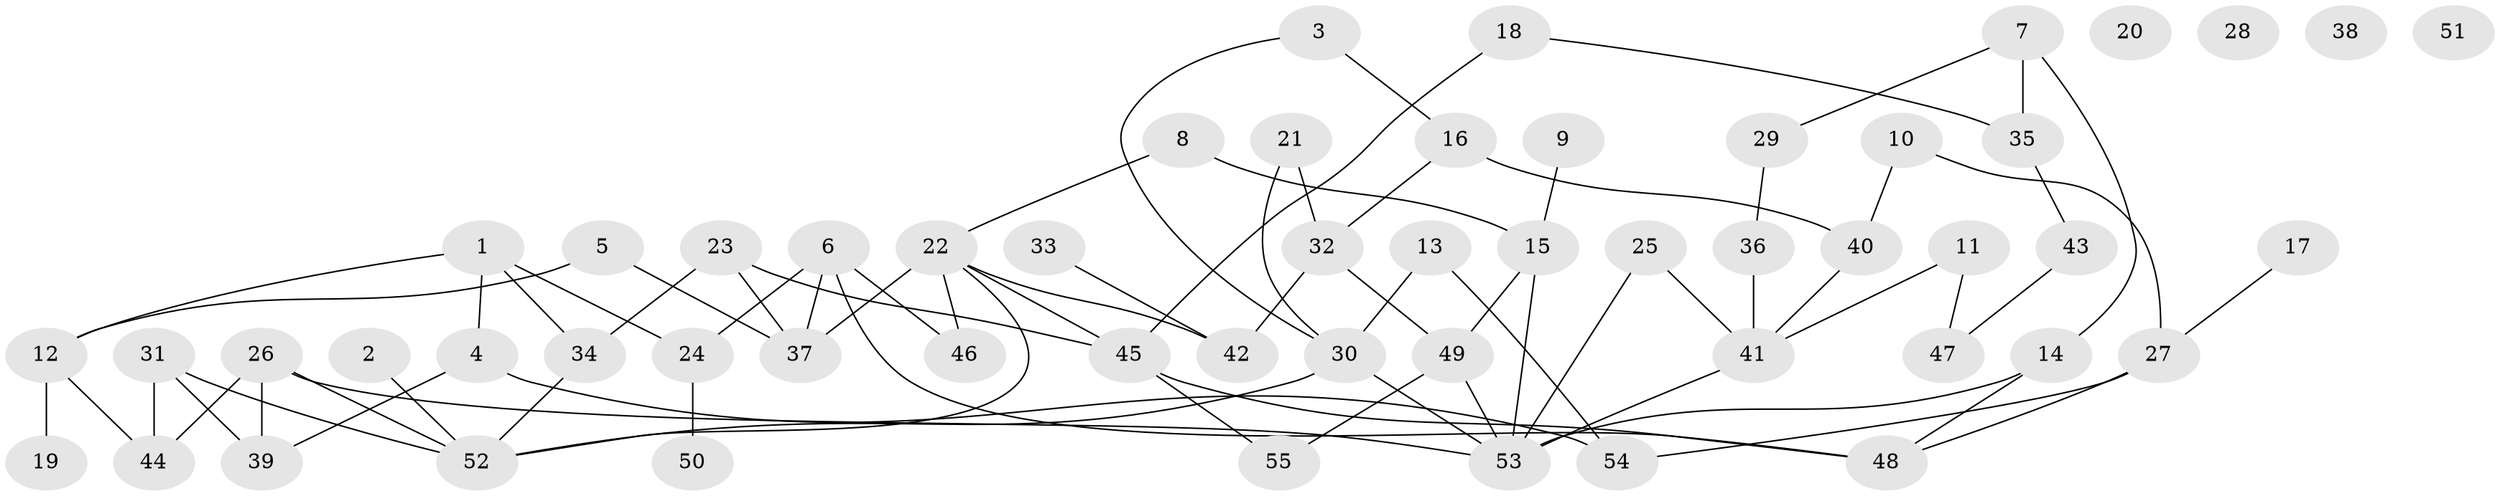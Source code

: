 // coarse degree distribution, {1: 0.18181818181818182, 0: 0.18181818181818182, 3: 0.09090909090909091, 2: 0.18181818181818182, 4: 0.18181818181818182, 8: 0.045454545454545456, 5: 0.09090909090909091, 6: 0.045454545454545456}
// Generated by graph-tools (version 1.1) at 2025/42/03/04/25 21:42:52]
// undirected, 55 vertices, 76 edges
graph export_dot {
graph [start="1"]
  node [color=gray90,style=filled];
  1;
  2;
  3;
  4;
  5;
  6;
  7;
  8;
  9;
  10;
  11;
  12;
  13;
  14;
  15;
  16;
  17;
  18;
  19;
  20;
  21;
  22;
  23;
  24;
  25;
  26;
  27;
  28;
  29;
  30;
  31;
  32;
  33;
  34;
  35;
  36;
  37;
  38;
  39;
  40;
  41;
  42;
  43;
  44;
  45;
  46;
  47;
  48;
  49;
  50;
  51;
  52;
  53;
  54;
  55;
  1 -- 4;
  1 -- 12;
  1 -- 24;
  1 -- 34;
  2 -- 52;
  3 -- 16;
  3 -- 30;
  4 -- 39;
  4 -- 54;
  5 -- 12;
  5 -- 37;
  6 -- 24;
  6 -- 37;
  6 -- 46;
  6 -- 48;
  7 -- 14;
  7 -- 29;
  7 -- 35;
  8 -- 15;
  8 -- 22;
  9 -- 15;
  10 -- 27;
  10 -- 40;
  11 -- 41;
  11 -- 47;
  12 -- 19;
  12 -- 44;
  13 -- 30;
  13 -- 54;
  14 -- 48;
  14 -- 53;
  15 -- 49;
  15 -- 53;
  16 -- 32;
  16 -- 40;
  17 -- 27;
  18 -- 35;
  18 -- 45;
  21 -- 30;
  21 -- 32;
  22 -- 37;
  22 -- 42;
  22 -- 45;
  22 -- 46;
  22 -- 52;
  23 -- 34;
  23 -- 37;
  23 -- 45;
  24 -- 50;
  25 -- 41;
  25 -- 53;
  26 -- 39;
  26 -- 44;
  26 -- 52;
  26 -- 53;
  27 -- 48;
  27 -- 54;
  29 -- 36;
  30 -- 52;
  30 -- 53;
  31 -- 39;
  31 -- 44;
  31 -- 52;
  32 -- 42;
  32 -- 49;
  33 -- 42;
  34 -- 52;
  35 -- 43;
  36 -- 41;
  40 -- 41;
  41 -- 53;
  43 -- 47;
  45 -- 48;
  45 -- 55;
  49 -- 53;
  49 -- 55;
}
